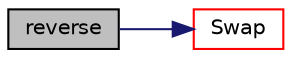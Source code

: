digraph "reverse"
{
  bgcolor="transparent";
  edge [fontname="Helvetica",fontsize="10",labelfontname="Helvetica",labelfontsize="10"];
  node [fontname="Helvetica",fontsize="10",shape=record];
  rankdir="LR";
  Node15705 [label="reverse",height=0.2,width=0.4,color="black", fillcolor="grey75", style="filled", fontcolor="black"];
  Node15705 -> Node15706 [color="midnightblue",fontsize="10",style="solid",fontname="Helvetica"];
  Node15706 [label="Swap",height=0.2,width=0.4,color="red",URL="$a21851.html#ac6e6a40a7bda559df02d5ab6cc6f7e00"];
}
